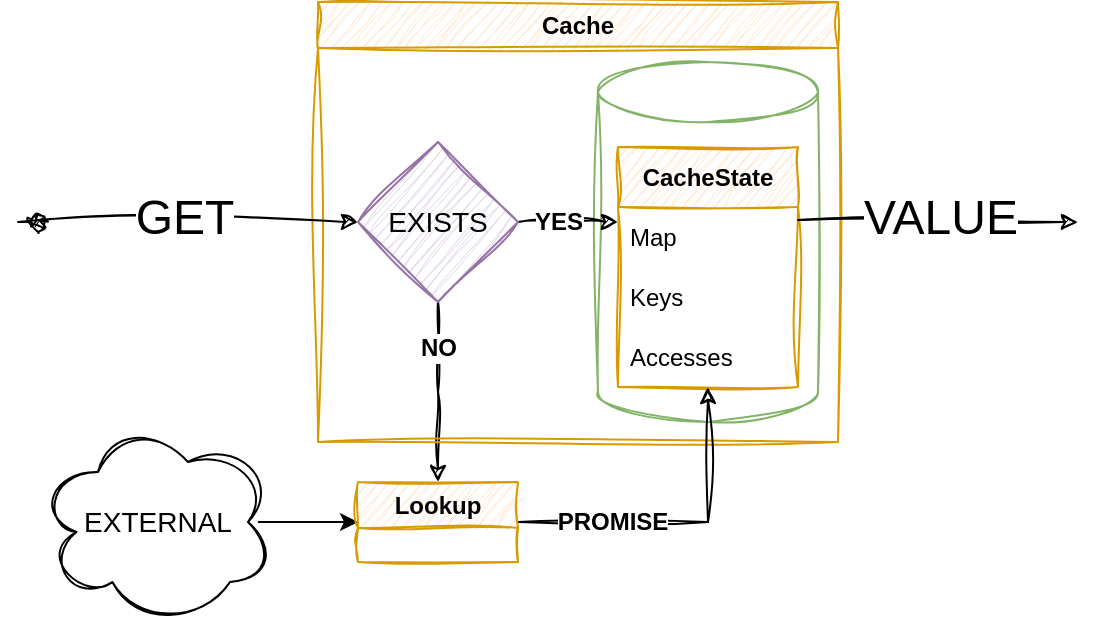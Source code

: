<mxfile version="22.1.16" type="github">
  <diagram id="prtHgNgQTEPvFCAcTncT" name="Page-1">
    <mxGraphModel dx="684" dy="325" grid="1" gridSize="10" guides="1" tooltips="1" connect="1" arrows="1" fold="1" page="1" pageScale="1" pageWidth="827" pageHeight="1169" math="0" shadow="0">
      <root>
        <mxCell id="0" />
        <mxCell id="1" parent="0" />
        <mxCell id="WvfnBEPjAD18mNaexyHV-40" value="EXTERNAL" style="ellipse;shape=cloud;whiteSpace=wrap;html=1;fontSize=14;shadow=0;sketch=1;curveFitting=1;jiggle=2;" parent="1" vertex="1">
          <mxGeometry x="260" y="400" width="120" height="100" as="geometry" />
        </mxCell>
        <mxCell id="WvfnBEPjAD18mNaexyHV-76" value="" style="edgeStyle=orthogonalEdgeStyle;rounded=0;orthogonalLoop=1;jettySize=auto;html=1;exitX=0.5;exitY=1;exitDx=0;exitDy=0;sketch=1;curveFitting=1;jiggle=2;" parent="1" source="WvfnBEPjAD18mNaexyHV-84" edge="1">
          <mxGeometry relative="1" as="geometry">
            <mxPoint x="460" y="430" as="targetPoint" />
            <Array as="points" />
          </mxGeometry>
        </mxCell>
        <mxCell id="WvfnBEPjAD18mNaexyHV-77" value="NO" style="edgeLabel;html=1;align=center;verticalAlign=middle;resizable=0;points=[];fontSize=12;fontStyle=1" parent="WvfnBEPjAD18mNaexyHV-76" vertex="1" connectable="0">
          <mxGeometry x="-0.719" y="-2" relative="1" as="geometry">
            <mxPoint x="2" y="10" as="offset" />
          </mxGeometry>
        </mxCell>
        <mxCell id="WvfnBEPjAD18mNaexyHV-78" value="Cache" style="swimlane;whiteSpace=wrap;html=1;fillColor=#ffe6cc;strokeColor=#d79b00;rounded=0;sketch=1;curveFitting=1;jiggle=2;" parent="1" vertex="1">
          <mxGeometry x="400" y="190" width="260" height="220" as="geometry" />
        </mxCell>
        <mxCell id="Pi9uA8Uq00KDMqLnFG9E-5" value="" style="shape=cylinder3;whiteSpace=wrap;html=1;boundedLbl=1;backgroundOutline=1;size=15;sketch=1;curveFitting=1;jiggle=2;fillColor=none;strokeColor=#82b366;shadow=0;fillStyle=auto;gradientColor=none;" vertex="1" parent="WvfnBEPjAD18mNaexyHV-78">
          <mxGeometry x="140" y="30" width="110" height="180" as="geometry" />
        </mxCell>
        <mxCell id="WvfnBEPjAD18mNaexyHV-83" value="YES" style="edgeStyle=orthogonalEdgeStyle;rounded=0;orthogonalLoop=1;jettySize=auto;html=1;fontSize=12;fontStyle=1;sketch=1;curveFitting=1;jiggle=2;" parent="WvfnBEPjAD18mNaexyHV-78" source="WvfnBEPjAD18mNaexyHV-84" edge="1">
          <mxGeometry x="-0.208" relative="1" as="geometry">
            <mxPoint x="150" y="110" as="targetPoint" />
            <mxPoint as="offset" />
          </mxGeometry>
        </mxCell>
        <mxCell id="WvfnBEPjAD18mNaexyHV-84" value="EXISTS" style="rhombus;whiteSpace=wrap;html=1;fontSize=14;fillColor=#e1d5e7;strokeColor=#9673a6;sketch=1;curveFitting=1;jiggle=2;" parent="WvfnBEPjAD18mNaexyHV-78" vertex="1">
          <mxGeometry x="20" y="70" width="80" height="80" as="geometry" />
        </mxCell>
        <mxCell id="WvfnBEPjAD18mNaexyHV-79" value="CacheState" style="swimlane;fontStyle=1;childLayout=stackLayout;horizontal=1;startSize=30;horizontalStack=0;resizeParent=1;resizeParentMax=0;resizeLast=0;collapsible=1;marginBottom=0;whiteSpace=wrap;html=1;fillColor=#ffe6cc;strokeColor=#d79b00;rounded=0;swimlaneLine=1;glass=0;shadow=0;sketch=1;curveFitting=1;jiggle=2;" parent="WvfnBEPjAD18mNaexyHV-78" vertex="1">
          <mxGeometry x="150" y="72.5" width="90" height="120" as="geometry" />
        </mxCell>
        <mxCell id="WvfnBEPjAD18mNaexyHV-80" value="Map" style="text;strokeColor=none;fillColor=none;align=left;verticalAlign=middle;spacingLeft=4;spacingRight=4;overflow=hidden;points=[[0,0.5],[1,0.5]];portConstraint=eastwest;rotatable=0;whiteSpace=wrap;html=1;" parent="WvfnBEPjAD18mNaexyHV-79" vertex="1">
          <mxGeometry y="30" width="90" height="30" as="geometry" />
        </mxCell>
        <mxCell id="WvfnBEPjAD18mNaexyHV-81" value="Keys" style="text;strokeColor=none;fillColor=none;align=left;verticalAlign=middle;spacingLeft=4;spacingRight=4;overflow=hidden;points=[[0,0.5],[1,0.5]];portConstraint=eastwest;rotatable=0;whiteSpace=wrap;html=1;" parent="WvfnBEPjAD18mNaexyHV-79" vertex="1">
          <mxGeometry y="60" width="90" height="30" as="geometry" />
        </mxCell>
        <mxCell id="WvfnBEPjAD18mNaexyHV-82" value="Accesses" style="text;strokeColor=none;fillColor=none;align=left;verticalAlign=middle;spacingLeft=4;spacingRight=4;overflow=hidden;points=[[0,0.5],[1,0.5]];portConstraint=eastwest;rotatable=0;whiteSpace=wrap;html=1;" parent="WvfnBEPjAD18mNaexyHV-79" vertex="1">
          <mxGeometry y="90" width="90" height="30" as="geometry" />
        </mxCell>
        <mxCell id="WvfnBEPjAD18mNaexyHV-85" value="" style="edgeStyle=orthogonalEdgeStyle;rounded=0;orthogonalLoop=1;jettySize=auto;html=1;entryX=0.5;entryY=1;entryDx=0;entryDy=0;exitX=1;exitY=0.5;exitDx=0;exitDy=0;sketch=1;curveFitting=1;jiggle=2;" parent="1" source="WvfnBEPjAD18mNaexyHV-89" target="WvfnBEPjAD18mNaexyHV-79" edge="1">
          <mxGeometry relative="1" as="geometry">
            <mxPoint x="520" y="250" as="sourcePoint" />
            <mxPoint x="740" y="250" as="targetPoint" />
            <Array as="points">
              <mxPoint x="595" y="450" />
            </Array>
          </mxGeometry>
        </mxCell>
        <mxCell id="WvfnBEPjAD18mNaexyHV-86" value="PROMISE" style="edgeLabel;html=1;align=center;verticalAlign=middle;resizable=0;points=[];fontSize=12;fontStyle=1" parent="WvfnBEPjAD18mNaexyHV-85" vertex="1" connectable="0">
          <mxGeometry x="-0.293" relative="1" as="geometry">
            <mxPoint x="-11" as="offset" />
          </mxGeometry>
        </mxCell>
        <mxCell id="WvfnBEPjAD18mNaexyHV-87" style="edgeStyle=orthogonalEdgeStyle;rounded=0;orthogonalLoop=1;jettySize=auto;html=1;entryX=0;entryY=0.5;entryDx=0;entryDy=0;sketch=1;curveFitting=1;jiggle=2;startArrow=oval;startFill=1;" parent="1" target="WvfnBEPjAD18mNaexyHV-84" edge="1">
          <mxGeometry relative="1" as="geometry">
            <mxPoint x="260" y="300" as="sourcePoint" />
            <Array as="points">
              <mxPoint x="250" y="300" />
            </Array>
            <mxPoint x="380" y="270" as="targetPoint" />
          </mxGeometry>
        </mxCell>
        <mxCell id="WvfnBEPjAD18mNaexyHV-88" value="GET" style="edgeLabel;html=1;align=center;verticalAlign=middle;resizable=0;points=[];fontSize=24;fontStyle=0;fontFamily=Helvetica;" parent="WvfnBEPjAD18mNaexyHV-87" vertex="1" connectable="0">
          <mxGeometry x="0.467" relative="1" as="geometry">
            <mxPoint x="-39" y="-2" as="offset" />
          </mxGeometry>
        </mxCell>
        <mxCell id="WvfnBEPjAD18mNaexyHV-152" style="edgeStyle=orthogonalEdgeStyle;rounded=0;orthogonalLoop=1;jettySize=auto;html=1;startArrow=classic;startFill=1;endArrow=none;endFill=0;entryX=0.917;entryY=0.5;entryDx=0;entryDy=0;entryPerimeter=0;" parent="1" source="WvfnBEPjAD18mNaexyHV-89" target="WvfnBEPjAD18mNaexyHV-40" edge="1">
          <mxGeometry relative="1" as="geometry" />
        </mxCell>
        <mxCell id="WvfnBEPjAD18mNaexyHV-89" value="Lookup" style="swimlane;whiteSpace=wrap;html=1;fillColor=#ffe6cc;strokeColor=#d79b00;rounded=0;sketch=1;curveFitting=1;jiggle=2;" parent="1" vertex="1">
          <mxGeometry x="420" y="430" width="80" height="40" as="geometry" />
        </mxCell>
        <mxCell id="KwHkxTo8jftKuWM-ijs6-1" style="edgeStyle=orthogonalEdgeStyle;rounded=0;orthogonalLoop=1;jettySize=auto;html=1;sketch=1;curveFitting=1;jiggle=2;" parent="1" edge="1">
          <mxGeometry relative="1" as="geometry">
            <mxPoint x="640" y="299" as="sourcePoint" />
            <Array as="points">
              <mxPoint x="706" y="299" />
              <mxPoint x="706" y="300" />
            </Array>
            <mxPoint x="780" y="300" as="targetPoint" />
          </mxGeometry>
        </mxCell>
        <mxCell id="KwHkxTo8jftKuWM-ijs6-2" value="VALUE" style="edgeLabel;html=1;align=center;verticalAlign=middle;resizable=0;points=[];fontSize=24;fontStyle=0" parent="KwHkxTo8jftKuWM-ijs6-1" vertex="1" connectable="0">
          <mxGeometry x="0.467" relative="1" as="geometry">
            <mxPoint x="-32" y="-2" as="offset" />
          </mxGeometry>
        </mxCell>
      </root>
    </mxGraphModel>
  </diagram>
</mxfile>
